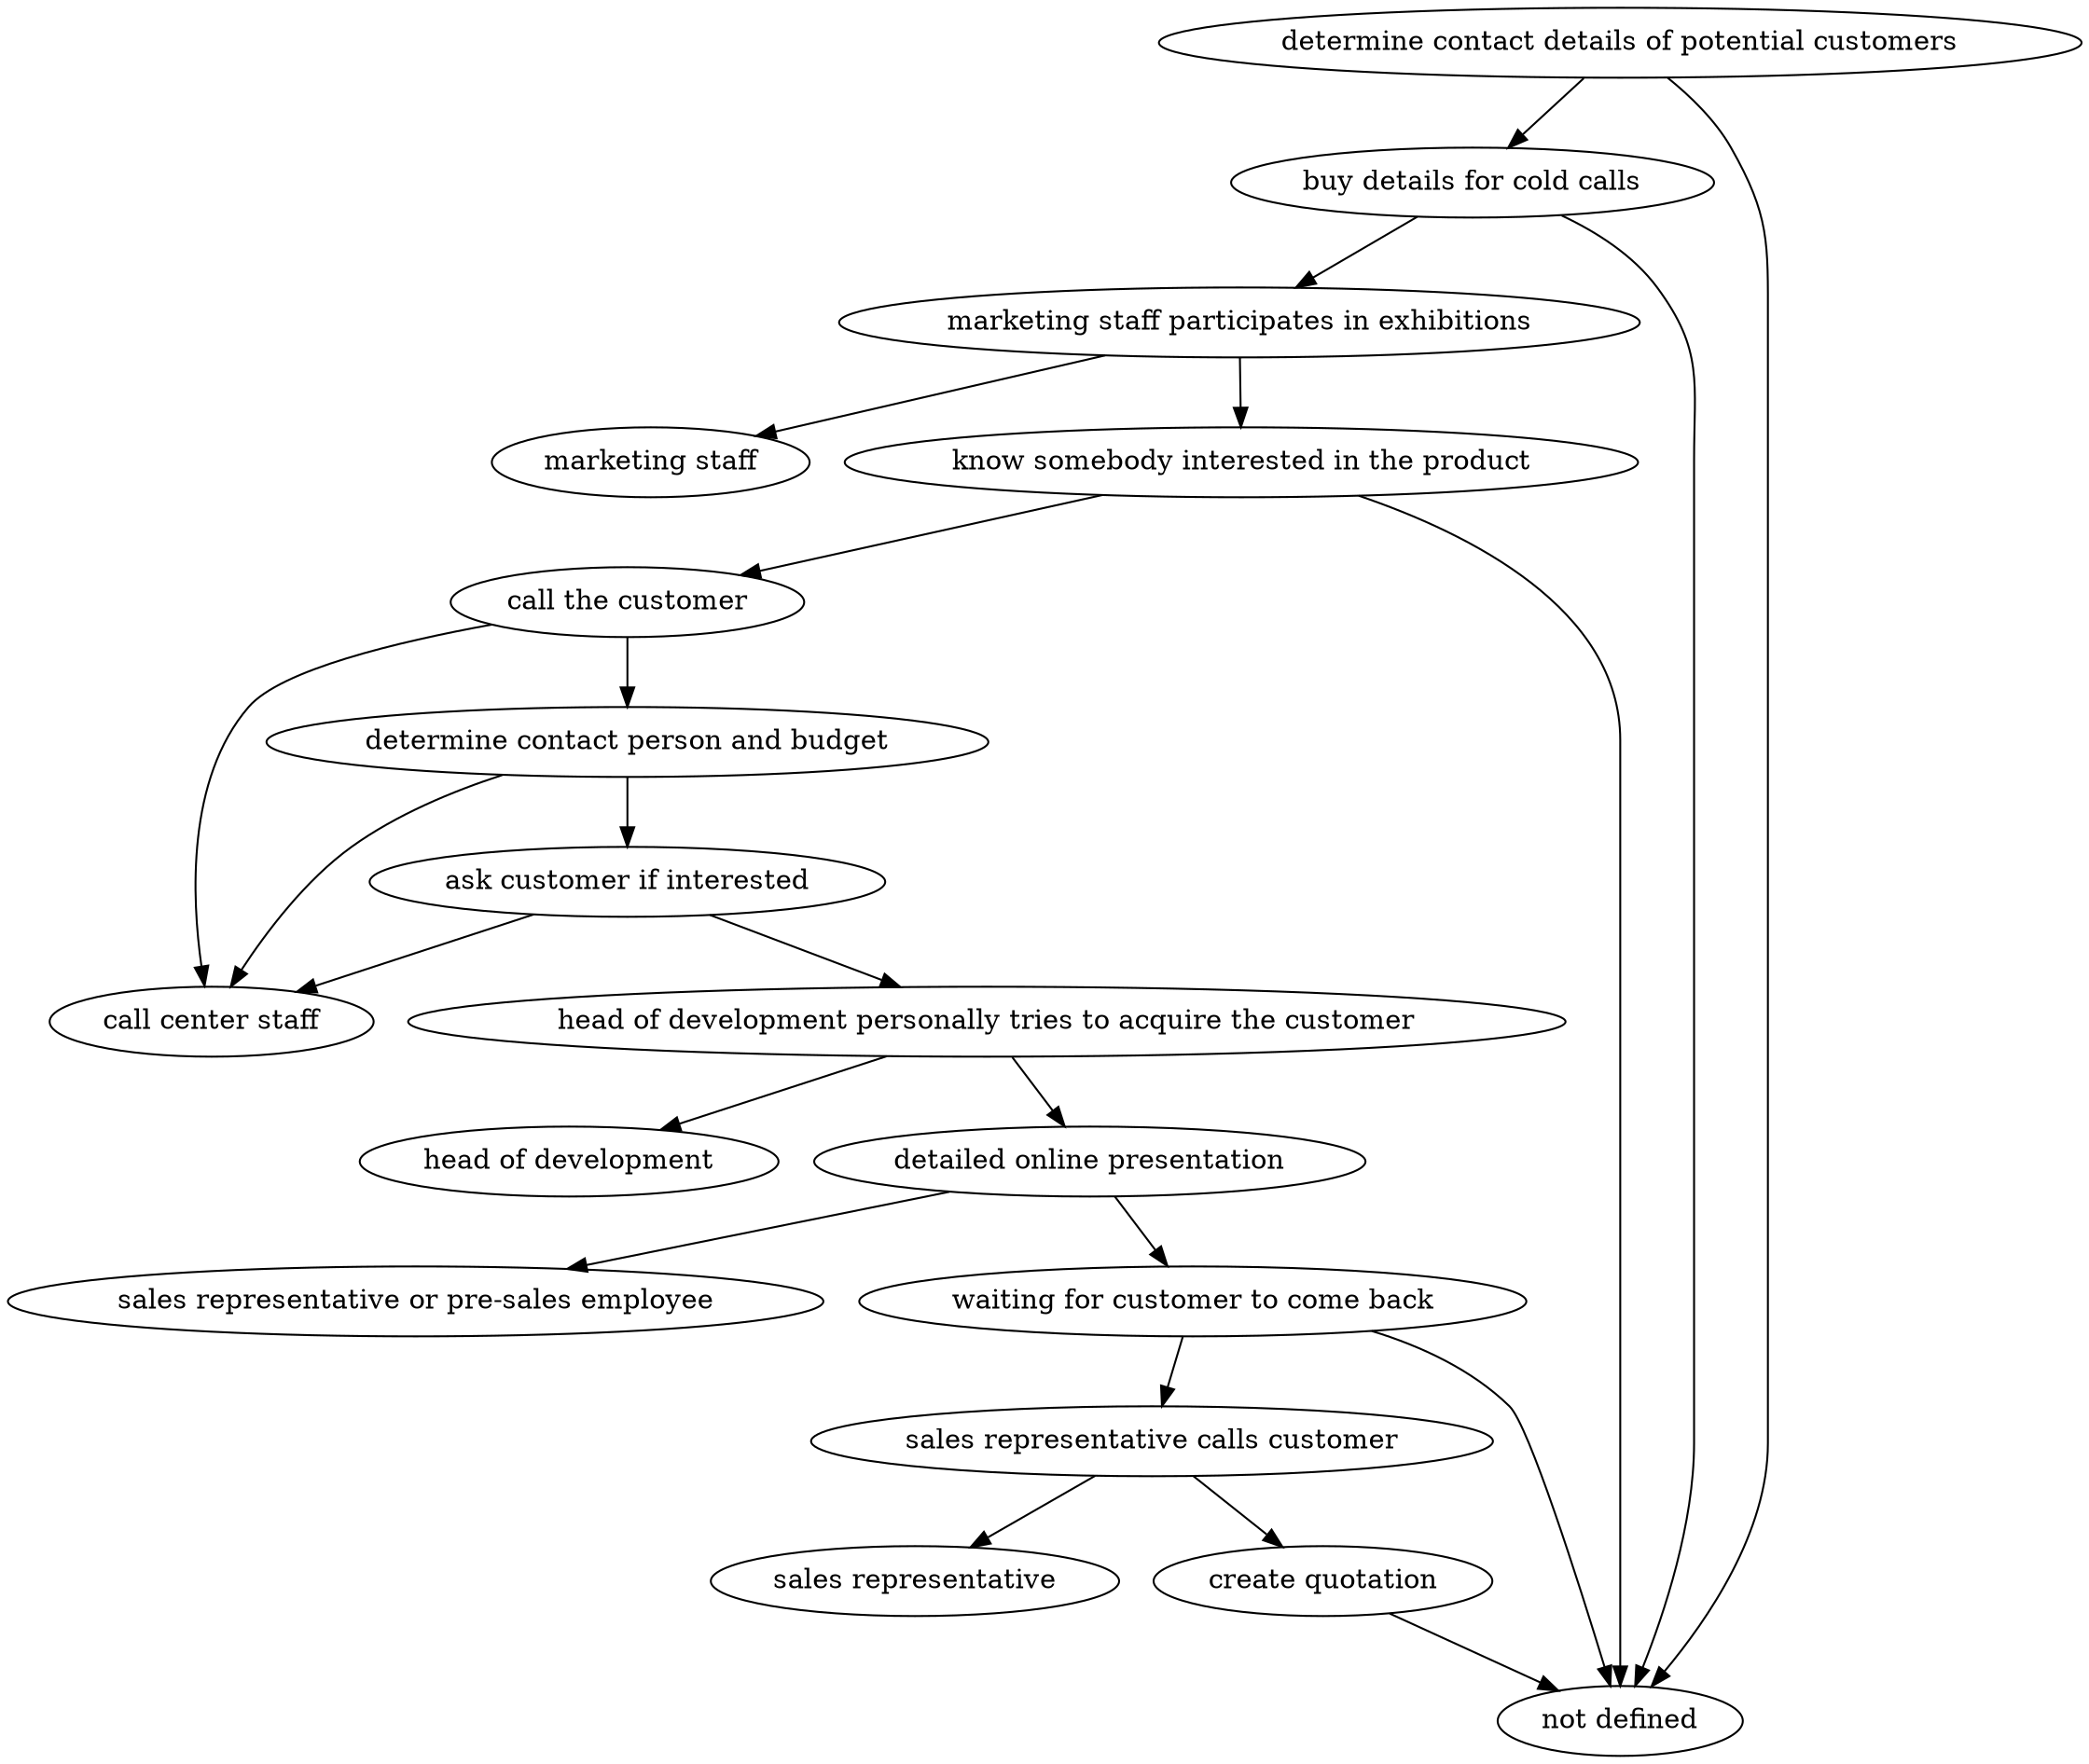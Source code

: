strict digraph "doc-6.4" {
	graph [name="doc-6.4"];
	"determine contact details of potential customers"	[attrs="{'type': 'Activity', 'label': 'determine contact details of potential customers'}"];
	"buy details for cold calls"	[attrs="{'type': 'Activity', 'label': 'buy details for cold calls'}"];
	"determine contact details of potential customers" -> "buy details for cold calls"	[attrs="{'type': 'flow', 'label': 'flow'}"];
	"not defined"	[attrs="{'type': 'Actor', 'label': 'not defined'}"];
	"determine contact details of potential customers" -> "not defined"	[attrs="{'type': 'actor performer', 'label': 'actor performer'}"];
	"marketing staff participates in exhibitions"	[attrs="{'type': 'Activity', 'label': 'marketing staff participates in exhibitions'}"];
	"buy details for cold calls" -> "marketing staff participates in exhibitions"	[attrs="{'type': 'flow', 'label': 'flow'}"];
	"buy details for cold calls" -> "not defined"	[attrs="{'type': 'actor performer', 'label': 'actor performer'}"];
	"know somebody interested in the product"	[attrs="{'type': 'Activity', 'label': 'know somebody interested in the product'}"];
	"marketing staff participates in exhibitions" -> "know somebody interested in the product"	[attrs="{'type': 'flow', 'label': 'flow'}"];
	"marketing staff"	[attrs="{'type': 'Actor', 'label': 'marketing staff'}"];
	"marketing staff participates in exhibitions" -> "marketing staff"	[attrs="{'type': 'actor performer', 'label': 'actor performer'}"];
	"call the customer"	[attrs="{'type': 'Activity', 'label': 'call the customer'}"];
	"know somebody interested in the product" -> "call the customer"	[attrs="{'type': 'flow', 'label': 'flow'}"];
	"know somebody interested in the product" -> "not defined"	[attrs="{'type': 'actor performer', 'label': 'actor performer'}"];
	"determine contact person and budget"	[attrs="{'type': 'Activity', 'label': 'determine contact person and budget'}"];
	"call the customer" -> "determine contact person and budget"	[attrs="{'type': 'flow', 'label': 'flow'}"];
	"call center staff"	[attrs="{'type': 'Actor', 'label': 'call center staff'}"];
	"call the customer" -> "call center staff"	[attrs="{'type': 'actor performer', 'label': 'actor performer'}"];
	"ask customer if interested"	[attrs="{'type': 'Activity', 'label': 'ask customer if interested'}"];
	"determine contact person and budget" -> "ask customer if interested"	[attrs="{'type': 'flow', 'label': 'flow'}"];
	"determine contact person and budget" -> "call center staff"	[attrs="{'type': 'actor performer', 'label': 'actor performer'}"];
	"head of development personally tries to acquire the customer"	[attrs="{'type': 'Activity', 'label': 'head of development personally tries to acquire the customer'}"];
	"ask customer if interested" -> "head of development personally tries to acquire the customer"	[attrs="{'type': 'flow', 'label': 'flow'}"];
	"ask customer if interested" -> "call center staff"	[attrs="{'type': 'actor performer', 'label': 'actor performer'}"];
	"detailed online presentation"	[attrs="{'type': 'Activity', 'label': 'detailed online presentation'}"];
	"head of development personally tries to acquire the customer" -> "detailed online presentation"	[attrs="{'type': 'flow', 'label': 'flow'}"];
	"head of development"	[attrs="{'type': 'Actor', 'label': 'head of development'}"];
	"head of development personally tries to acquire the customer" -> "head of development"	[attrs="{'type': 'actor performer', 'label': 'actor performer'}"];
	"waiting for customer to come back"	[attrs="{'type': 'Activity', 'label': 'waiting for customer to come back'}"];
	"detailed online presentation" -> "waiting for customer to come back"	[attrs="{'type': 'flow', 'label': 'flow'}"];
	"sales representative or pre-sales employee"	[attrs="{'type': 'Actor', 'label': 'sales representative or pre-sales employee'}"];
	"detailed online presentation" -> "sales representative or pre-sales employee"	[attrs="{'type': 'actor performer', 'label': 'actor performer'}"];
	"sales representative calls customer"	[attrs="{'type': 'Activity', 'label': 'sales representative calls customer'}"];
	"waiting for customer to come back" -> "sales representative calls customer"	[attrs="{'type': 'flow', 'label': 'flow'}"];
	"waiting for customer to come back" -> "not defined"	[attrs="{'type': 'actor performer', 'label': 'actor performer'}"];
	"create quotation"	[attrs="{'type': 'Activity', 'label': 'create quotation'}"];
	"sales representative calls customer" -> "create quotation"	[attrs="{'type': 'flow', 'label': 'flow'}"];
	"sales representative"	[attrs="{'type': 'Actor', 'label': 'sales representative'}"];
	"sales representative calls customer" -> "sales representative"	[attrs="{'type': 'actor performer', 'label': 'actor performer'}"];
	"create quotation" -> "not defined"	[attrs="{'type': 'actor performer', 'label': 'actor performer'}"];
}
